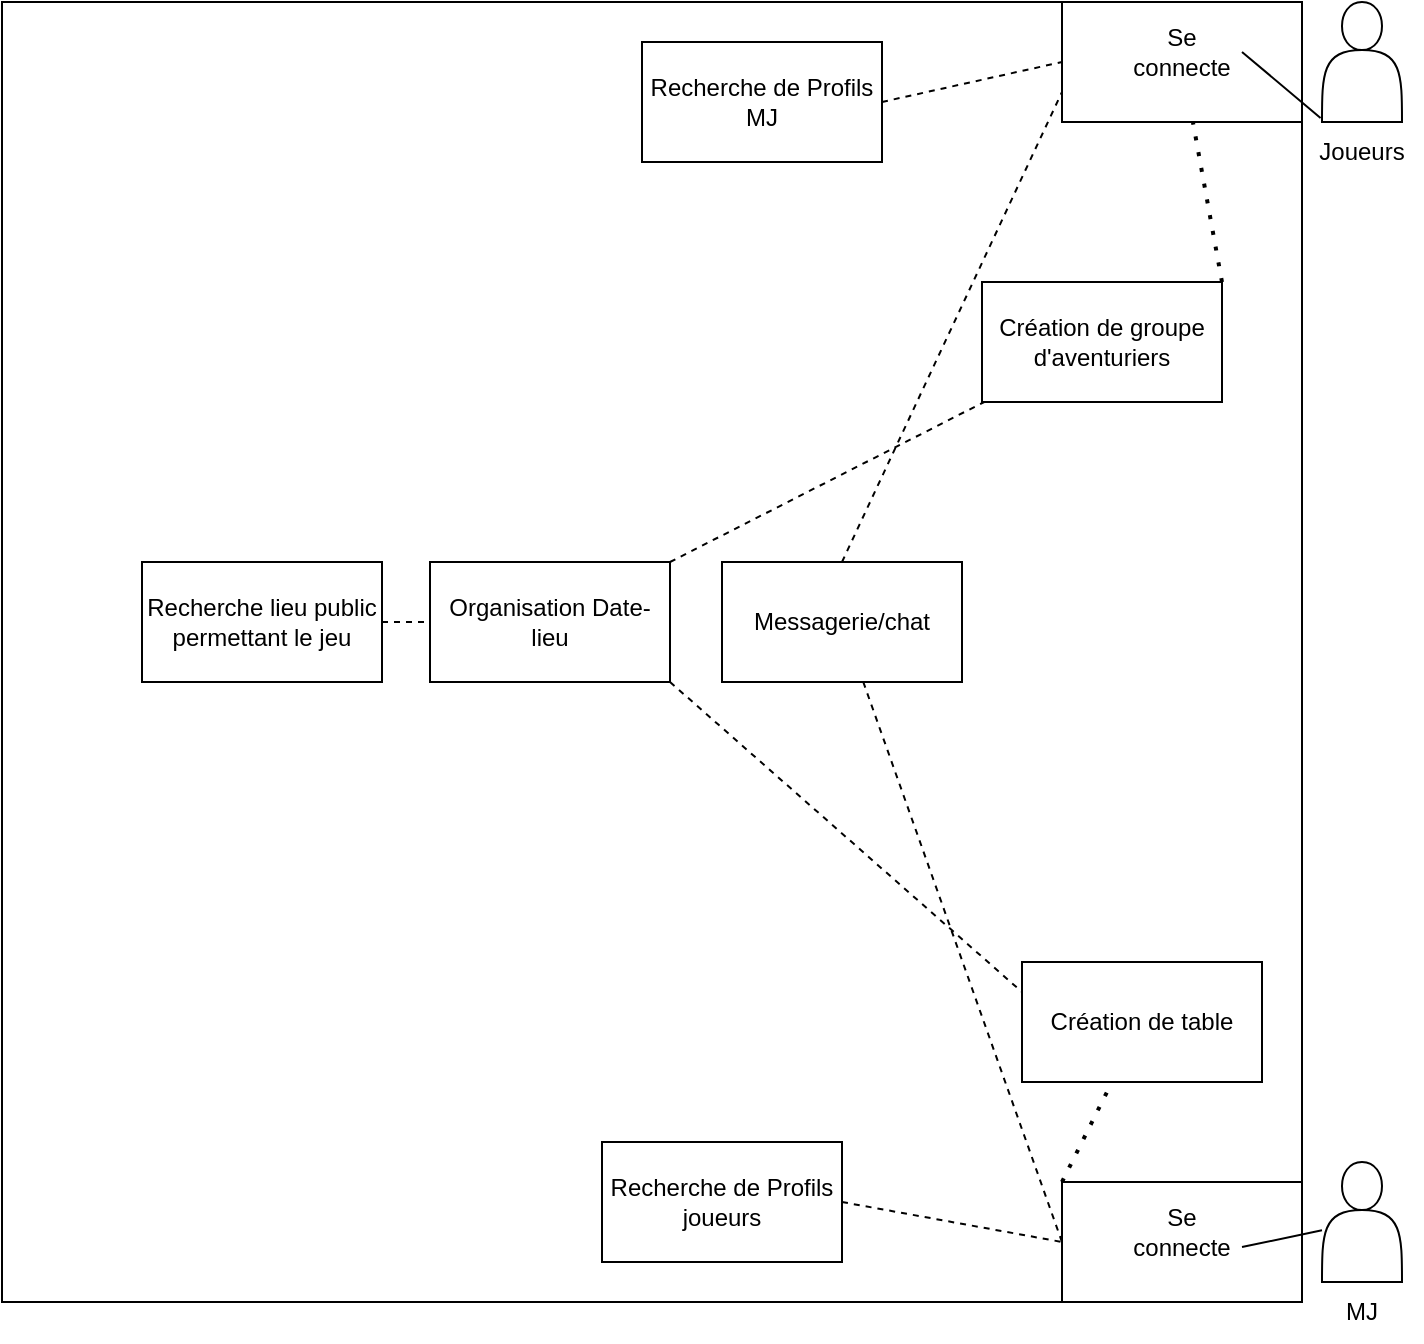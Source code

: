 <mxfile version="22.1.18" type="device">
  <diagram name="Page-1" id="nWtx2XoTzo1OdSNkWP2I">
    <mxGraphModel dx="1172" dy="627" grid="1" gridSize="10" guides="1" tooltips="1" connect="1" arrows="1" fold="1" page="1" pageScale="1" pageWidth="827" pageHeight="1169" math="0" shadow="0">
      <root>
        <mxCell id="0" />
        <mxCell id="1" parent="0" />
        <mxCell id="mgm_qc_4t_GrlnQClly7-2" value="" style="shape=actor;whiteSpace=wrap;html=1;" vertex="1" parent="1">
          <mxGeometry x="740" y="20" width="40" height="60" as="geometry" />
        </mxCell>
        <mxCell id="mgm_qc_4t_GrlnQClly7-3" value="" style="shape=actor;whiteSpace=wrap;html=1;" vertex="1" parent="1">
          <mxGeometry x="740" y="600" width="40" height="60" as="geometry" />
        </mxCell>
        <mxCell id="mgm_qc_4t_GrlnQClly7-4" value="" style="whiteSpace=wrap;html=1;aspect=fixed;" vertex="1" parent="1">
          <mxGeometry x="80" y="20" width="650" height="650" as="geometry" />
        </mxCell>
        <mxCell id="mgm_qc_4t_GrlnQClly7-6" value="Joueurs" style="text;html=1;strokeColor=none;fillColor=none;align=center;verticalAlign=middle;whiteSpace=wrap;rounded=0;" vertex="1" parent="1">
          <mxGeometry x="730" y="80" width="60" height="30" as="geometry" />
        </mxCell>
        <mxCell id="mgm_qc_4t_GrlnQClly7-7" value="MJ" style="text;html=1;strokeColor=none;fillColor=none;align=center;verticalAlign=middle;whiteSpace=wrap;rounded=0;" vertex="1" parent="1">
          <mxGeometry x="730" y="660" width="60" height="30" as="geometry" />
        </mxCell>
        <mxCell id="mgm_qc_4t_GrlnQClly7-8" value="" style="rounded=0;whiteSpace=wrap;html=1;" vertex="1" parent="1">
          <mxGeometry x="610" y="20" width="120" height="60" as="geometry" />
        </mxCell>
        <mxCell id="mgm_qc_4t_GrlnQClly7-9" value="Se connecte" style="text;html=1;strokeColor=none;fillColor=none;align=center;verticalAlign=middle;whiteSpace=wrap;rounded=0;" vertex="1" parent="1">
          <mxGeometry x="640" y="30" width="60" height="30" as="geometry" />
        </mxCell>
        <mxCell id="mgm_qc_4t_GrlnQClly7-11" value="" style="rounded=0;whiteSpace=wrap;html=1;" vertex="1" parent="1">
          <mxGeometry x="610" y="610" width="120" height="60" as="geometry" />
        </mxCell>
        <mxCell id="mgm_qc_4t_GrlnQClly7-12" value="Se connecte" style="text;html=1;strokeColor=none;fillColor=none;align=center;verticalAlign=middle;whiteSpace=wrap;rounded=0;" vertex="1" parent="1">
          <mxGeometry x="640" y="620" width="60" height="30" as="geometry" />
        </mxCell>
        <mxCell id="mgm_qc_4t_GrlnQClly7-15" value="Recherche de Profils joueurs" style="rounded=0;whiteSpace=wrap;html=1;" vertex="1" parent="1">
          <mxGeometry x="380" y="590" width="120" height="60" as="geometry" />
        </mxCell>
        <mxCell id="mgm_qc_4t_GrlnQClly7-16" value="Création de table" style="rounded=0;whiteSpace=wrap;html=1;" vertex="1" parent="1">
          <mxGeometry x="590" y="500" width="120" height="60" as="geometry" />
        </mxCell>
        <mxCell id="mgm_qc_4t_GrlnQClly7-17" value="Messagerie/chat" style="rounded=0;whiteSpace=wrap;html=1;" vertex="1" parent="1">
          <mxGeometry x="440" y="300" width="120" height="60" as="geometry" />
        </mxCell>
        <mxCell id="mgm_qc_4t_GrlnQClly7-18" value="Création de groupe d&#39;aventuriers" style="rounded=0;whiteSpace=wrap;html=1;" vertex="1" parent="1">
          <mxGeometry x="570" y="160" width="120" height="60" as="geometry" />
        </mxCell>
        <mxCell id="mgm_qc_4t_GrlnQClly7-19" value="" style="endArrow=none;html=1;rounded=0;entryX=-0.018;entryY=0.966;entryDx=0;entryDy=0;entryPerimeter=0;exitX=1;exitY=0.5;exitDx=0;exitDy=0;" edge="1" parent="1" source="mgm_qc_4t_GrlnQClly7-9" target="mgm_qc_4t_GrlnQClly7-2">
          <mxGeometry width="50" height="50" relative="1" as="geometry">
            <mxPoint x="420" y="310" as="sourcePoint" />
            <mxPoint x="470" y="260" as="targetPoint" />
          </mxGeometry>
        </mxCell>
        <mxCell id="mgm_qc_4t_GrlnQClly7-20" value="" style="endArrow=none;html=1;rounded=0;exitX=1;exitY=0.75;exitDx=0;exitDy=0;" edge="1" parent="1" source="mgm_qc_4t_GrlnQClly7-12" target="mgm_qc_4t_GrlnQClly7-3">
          <mxGeometry width="50" height="50" relative="1" as="geometry">
            <mxPoint x="540" y="460" as="sourcePoint" />
            <mxPoint x="590" y="410" as="targetPoint" />
          </mxGeometry>
        </mxCell>
        <mxCell id="mgm_qc_4t_GrlnQClly7-21" value="" style="endArrow=none;dashed=1;html=1;dashPattern=1 3;strokeWidth=2;rounded=0;exitX=1;exitY=0;exitDx=0;exitDy=0;" edge="1" parent="1" source="mgm_qc_4t_GrlnQClly7-18" target="mgm_qc_4t_GrlnQClly7-8">
          <mxGeometry width="50" height="50" relative="1" as="geometry">
            <mxPoint x="410" y="340" as="sourcePoint" />
            <mxPoint x="460" y="290" as="targetPoint" />
          </mxGeometry>
        </mxCell>
        <mxCell id="mgm_qc_4t_GrlnQClly7-22" value="" style="endArrow=none;dashed=1;html=1;dashPattern=1 3;strokeWidth=2;rounded=0;exitX=0;exitY=0;exitDx=0;exitDy=0;" edge="1" parent="1" source="mgm_qc_4t_GrlnQClly7-11" target="mgm_qc_4t_GrlnQClly7-16">
          <mxGeometry width="50" height="50" relative="1" as="geometry">
            <mxPoint x="410" y="360" as="sourcePoint" />
            <mxPoint x="460" y="310" as="targetPoint" />
          </mxGeometry>
        </mxCell>
        <mxCell id="mgm_qc_4t_GrlnQClly7-23" value="" style="endArrow=none;dashed=1;html=1;rounded=0;entryX=0;entryY=0.5;entryDx=0;entryDy=0;" edge="1" parent="1" source="mgm_qc_4t_GrlnQClly7-17" target="mgm_qc_4t_GrlnQClly7-11">
          <mxGeometry width="50" height="50" relative="1" as="geometry">
            <mxPoint x="370" y="430" as="sourcePoint" />
            <mxPoint x="420" y="380" as="targetPoint" />
          </mxGeometry>
        </mxCell>
        <mxCell id="mgm_qc_4t_GrlnQClly7-24" value="Recherche de Profils MJ" style="rounded=0;whiteSpace=wrap;html=1;" vertex="1" parent="1">
          <mxGeometry x="400" y="40" width="120" height="60" as="geometry" />
        </mxCell>
        <mxCell id="mgm_qc_4t_GrlnQClly7-25" value="" style="endArrow=none;dashed=1;html=1;rounded=0;entryX=0;entryY=0.5;entryDx=0;entryDy=0;exitX=1;exitY=0.5;exitDx=0;exitDy=0;" edge="1" parent="1" source="mgm_qc_4t_GrlnQClly7-24" target="mgm_qc_4t_GrlnQClly7-8">
          <mxGeometry width="50" height="50" relative="1" as="geometry">
            <mxPoint x="380" y="370" as="sourcePoint" />
            <mxPoint x="430" y="320" as="targetPoint" />
          </mxGeometry>
        </mxCell>
        <mxCell id="mgm_qc_4t_GrlnQClly7-26" value="" style="endArrow=none;dashed=1;html=1;rounded=0;entryX=0;entryY=0.75;entryDx=0;entryDy=0;exitX=0.5;exitY=0;exitDx=0;exitDy=0;" edge="1" parent="1" source="mgm_qc_4t_GrlnQClly7-17" target="mgm_qc_4t_GrlnQClly7-8">
          <mxGeometry width="50" height="50" relative="1" as="geometry">
            <mxPoint x="410" y="340" as="sourcePoint" />
            <mxPoint x="460" y="290" as="targetPoint" />
          </mxGeometry>
        </mxCell>
        <mxCell id="mgm_qc_4t_GrlnQClly7-28" value="Organisation Date-lieu" style="rounded=0;whiteSpace=wrap;html=1;" vertex="1" parent="1">
          <mxGeometry x="294" y="300" width="120" height="60" as="geometry" />
        </mxCell>
        <mxCell id="mgm_qc_4t_GrlnQClly7-29" value="" style="endArrow=none;dashed=1;html=1;rounded=0;exitX=1;exitY=0;exitDx=0;exitDy=0;" edge="1" parent="1" source="mgm_qc_4t_GrlnQClly7-28" target="mgm_qc_4t_GrlnQClly7-18">
          <mxGeometry width="50" height="50" relative="1" as="geometry">
            <mxPoint x="410" y="340" as="sourcePoint" />
            <mxPoint x="460" y="290" as="targetPoint" />
          </mxGeometry>
        </mxCell>
        <mxCell id="mgm_qc_4t_GrlnQClly7-30" value="" style="endArrow=none;dashed=1;html=1;rounded=0;entryX=0;entryY=0.25;entryDx=0;entryDy=0;exitX=1;exitY=1;exitDx=0;exitDy=0;" edge="1" parent="1" source="mgm_qc_4t_GrlnQClly7-28" target="mgm_qc_4t_GrlnQClly7-16">
          <mxGeometry width="50" height="50" relative="1" as="geometry">
            <mxPoint x="410" y="340" as="sourcePoint" />
            <mxPoint x="460" y="290" as="targetPoint" />
          </mxGeometry>
        </mxCell>
        <mxCell id="mgm_qc_4t_GrlnQClly7-31" value="Recherche lieu public permettant le jeu" style="rounded=0;whiteSpace=wrap;html=1;" vertex="1" parent="1">
          <mxGeometry x="150" y="300" width="120" height="60" as="geometry" />
        </mxCell>
        <mxCell id="mgm_qc_4t_GrlnQClly7-32" value="" style="endArrow=none;dashed=1;html=1;rounded=0;exitX=1;exitY=0.5;exitDx=0;exitDy=0;entryX=0;entryY=0.5;entryDx=0;entryDy=0;" edge="1" parent="1" source="mgm_qc_4t_GrlnQClly7-31" target="mgm_qc_4t_GrlnQClly7-28">
          <mxGeometry width="50" height="50" relative="1" as="geometry">
            <mxPoint x="410" y="340" as="sourcePoint" />
            <mxPoint x="460" y="290" as="targetPoint" />
          </mxGeometry>
        </mxCell>
        <mxCell id="mgm_qc_4t_GrlnQClly7-34" value="" style="endArrow=none;dashed=1;html=1;rounded=0;entryX=0;entryY=0.5;entryDx=0;entryDy=0;exitX=1;exitY=0.5;exitDx=0;exitDy=0;" edge="1" parent="1" source="mgm_qc_4t_GrlnQClly7-15" target="mgm_qc_4t_GrlnQClly7-11">
          <mxGeometry width="50" height="50" relative="1" as="geometry">
            <mxPoint x="490" y="380" as="sourcePoint" />
            <mxPoint x="540" y="330" as="targetPoint" />
          </mxGeometry>
        </mxCell>
      </root>
    </mxGraphModel>
  </diagram>
</mxfile>
